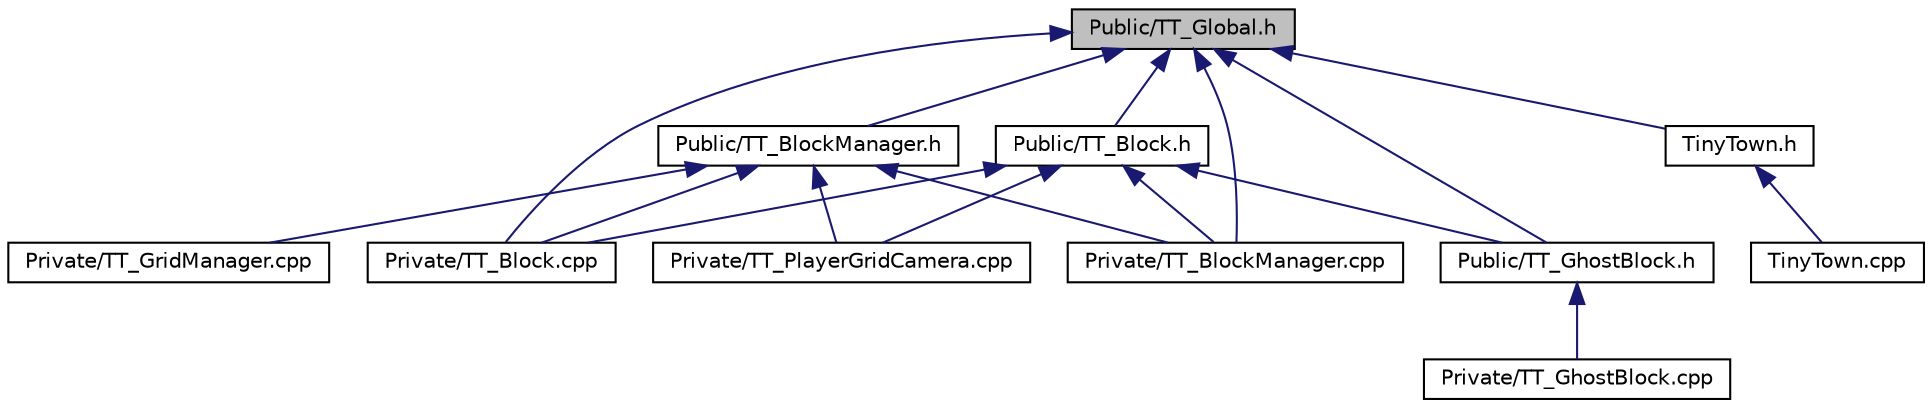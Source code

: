 digraph "Public/TT_Global.h"
{
 // LATEX_PDF_SIZE
  edge [fontname="Helvetica",fontsize="10",labelfontname="Helvetica",labelfontsize="10"];
  node [fontname="Helvetica",fontsize="10",shape=record];
  Node4 [label="Public/TT_Global.h",height=0.2,width=0.4,color="black", fillcolor="grey75", style="filled", fontcolor="black",tooltip=" "];
  Node4 -> Node5 [dir="back",color="midnightblue",fontsize="10",style="solid"];
  Node5 [label="Private/TT_Block.cpp",height=0.2,width=0.4,color="black", fillcolor="white", style="filled",URL="$_t_t___block_8cpp.html",tooltip=" "];
  Node4 -> Node6 [dir="back",color="midnightblue",fontsize="10",style="solid"];
  Node6 [label="Private/TT_BlockManager.cpp",height=0.2,width=0.4,color="black", fillcolor="white", style="filled",URL="$_t_t___block_manager_8cpp.html",tooltip=" "];
  Node4 -> Node7 [dir="back",color="midnightblue",fontsize="10",style="solid"];
  Node7 [label="Public/TT_Block.h",height=0.2,width=0.4,color="black", fillcolor="white", style="filled",URL="$_t_t___block_8h.html",tooltip=" "];
  Node7 -> Node5 [dir="back",color="midnightblue",fontsize="10",style="solid"];
  Node7 -> Node6 [dir="back",color="midnightblue",fontsize="10",style="solid"];
  Node7 -> Node8 [dir="back",color="midnightblue",fontsize="10",style="solid"];
  Node8 [label="Private/TT_PlayerGridCamera.cpp",height=0.2,width=0.4,color="black", fillcolor="white", style="filled",URL="$_t_t___player_grid_camera_8cpp.html",tooltip=" "];
  Node7 -> Node9 [dir="back",color="midnightblue",fontsize="10",style="solid"];
  Node9 [label="Public/TT_GhostBlock.h",height=0.2,width=0.4,color="black", fillcolor="white", style="filled",URL="$_t_t___ghost_block_8h.html",tooltip=" "];
  Node9 -> Node10 [dir="back",color="midnightblue",fontsize="10",style="solid"];
  Node10 [label="Private/TT_GhostBlock.cpp",height=0.2,width=0.4,color="black", fillcolor="white", style="filled",URL="$_t_t___ghost_block_8cpp.html",tooltip=" "];
  Node4 -> Node11 [dir="back",color="midnightblue",fontsize="10",style="solid"];
  Node11 [label="Public/TT_BlockManager.h",height=0.2,width=0.4,color="black", fillcolor="white", style="filled",URL="$_t_t___block_manager_8h.html",tooltip=" "];
  Node11 -> Node5 [dir="back",color="midnightblue",fontsize="10",style="solid"];
  Node11 -> Node6 [dir="back",color="midnightblue",fontsize="10",style="solid"];
  Node11 -> Node12 [dir="back",color="midnightblue",fontsize="10",style="solid"];
  Node12 [label="Private/TT_GridManager.cpp",height=0.2,width=0.4,color="black", fillcolor="white", style="filled",URL="$_t_t___grid_manager_8cpp.html",tooltip=" "];
  Node11 -> Node8 [dir="back",color="midnightblue",fontsize="10",style="solid"];
  Node4 -> Node9 [dir="back",color="midnightblue",fontsize="10",style="solid"];
  Node4 -> Node13 [dir="back",color="midnightblue",fontsize="10",style="solid"];
  Node13 [label="TinyTown.h",height=0.2,width=0.4,color="black", fillcolor="white", style="filled",URL="$_tiny_town_8h.html",tooltip=" "];
  Node13 -> Node14 [dir="back",color="midnightblue",fontsize="10",style="solid"];
  Node14 [label="TinyTown.cpp",height=0.2,width=0.4,color="black", fillcolor="white", style="filled",URL="$_tiny_town_8cpp.html",tooltip=" "];
}
